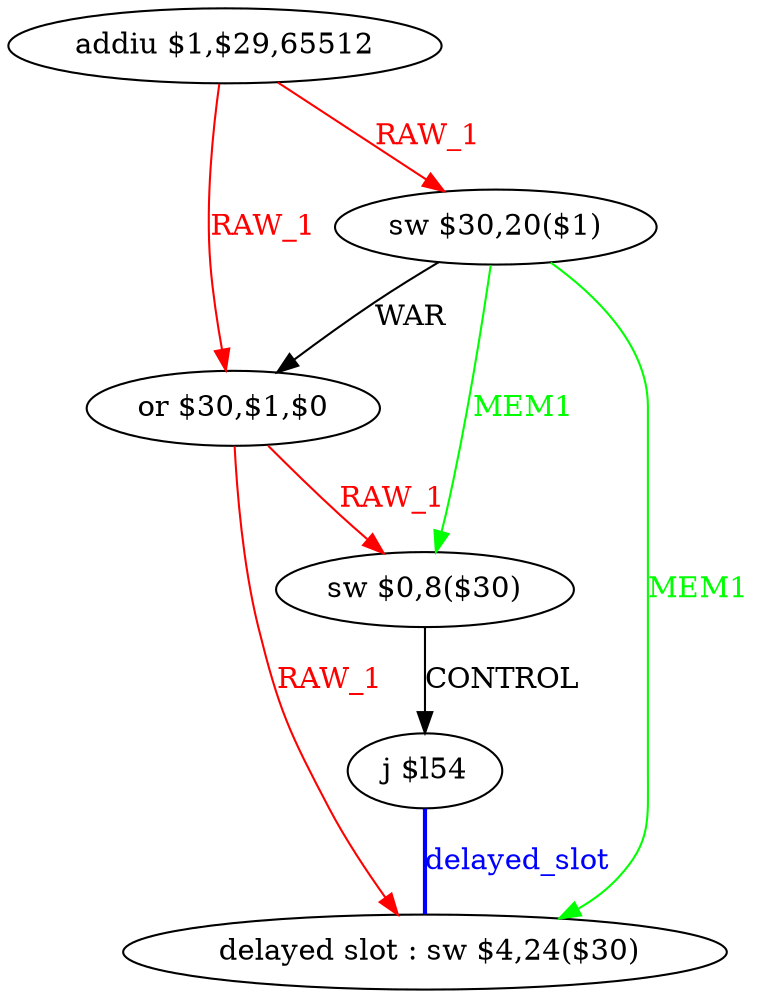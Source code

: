 digraph G1 {
node [shape = ellipse];
i5 [label = " delayed slot : sw $4,24($30)"] ;
i4 ->  i5 [style = bold, dir= none, fontcolor = blue, color = blue, label= "delayed_slot"];
i4 [label = "j $l54"] ;
i0 [label = "addiu $1,$29,65512"] ;
i0 ->  i2 [color = red, fontcolor = red, label= "RAW_1"];
i0 ->  i1 [color = red, fontcolor = red, label= "RAW_1"];
i2 [label = "or $30,$1,$0"] ;
i2 ->  i5 [color = red, fontcolor = red, label= "RAW_1"];
i2 ->  i3 [color = red, fontcolor = red, label= "RAW_1"];
i3 [label = "sw $0,8($30)"] ;
i3 ->  i4 [label= "CONTROL"];
i1 [label = "sw $30,20($1)"] ;
i1 ->  i5 [color = green, fontcolor = green, label= "MEM1"];
i1 ->  i3 [color = green, fontcolor = green, label= "MEM1"];
i1 ->  i2 [label= "WAR"];
}
